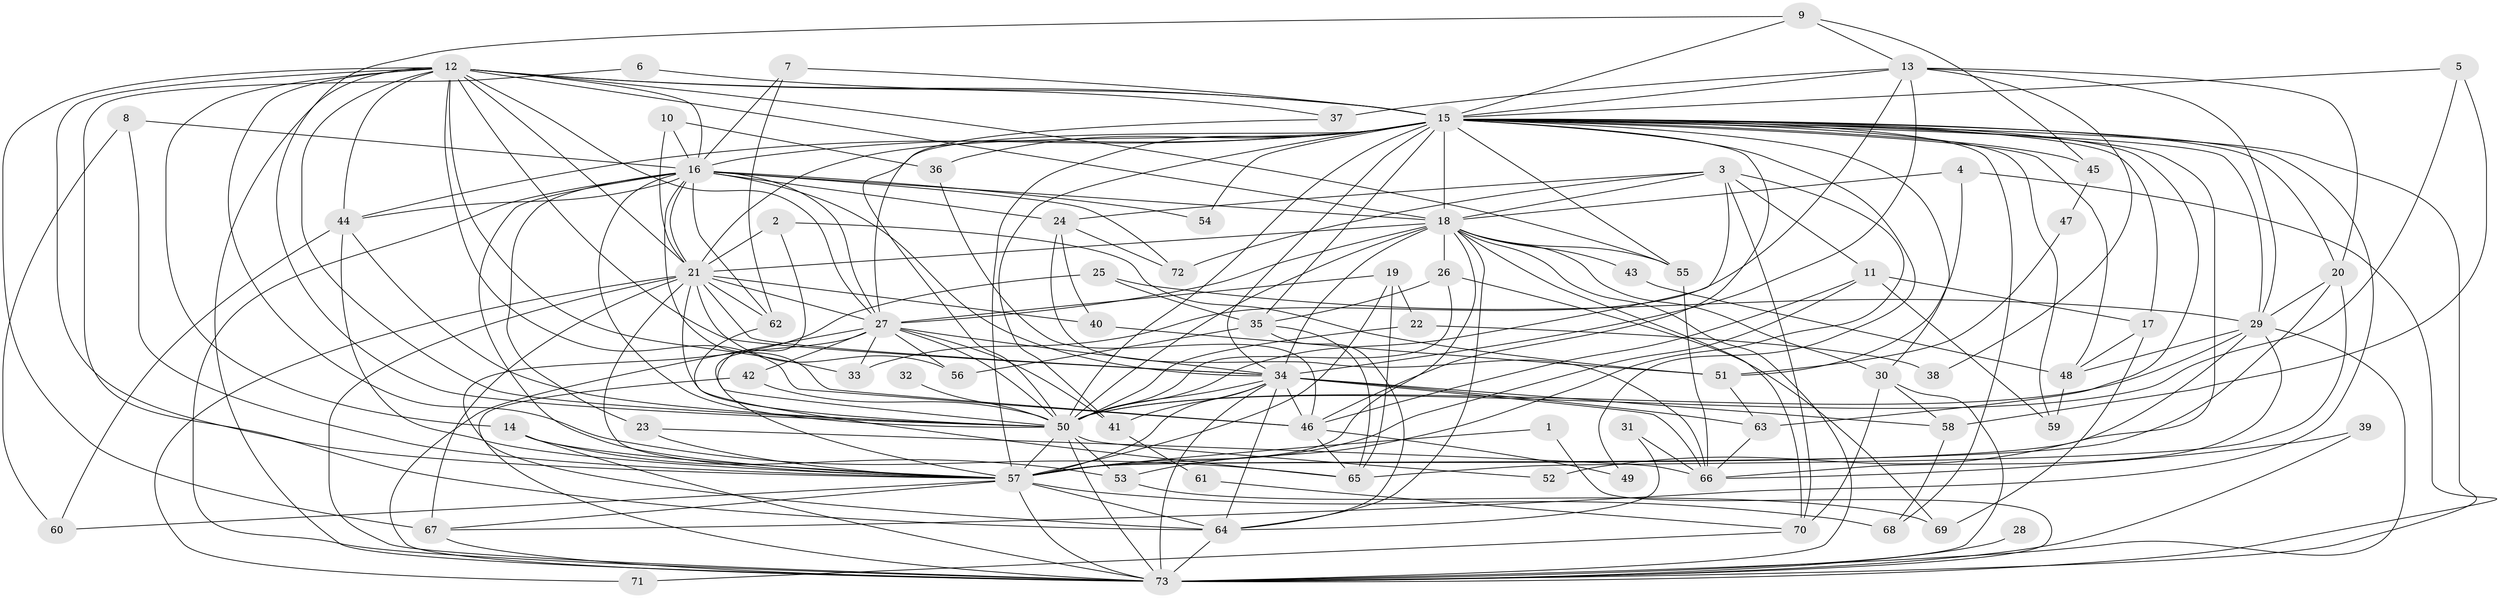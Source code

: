 // original degree distribution, {20: 0.0410958904109589, 22: 0.00684931506849315, 45: 0.00684931506849315, 25: 0.00684931506849315, 24: 0.00684931506849315, 9: 0.0136986301369863, 3: 0.23972602739726026, 8: 0.0136986301369863, 4: 0.0684931506849315, 10: 0.00684931506849315, 2: 0.5136986301369864, 5: 0.0547945205479452, 6: 0.0136986301369863, 7: 0.00684931506849315}
// Generated by graph-tools (version 1.1) at 2025/01/03/09/25 03:01:37]
// undirected, 73 vertices, 217 edges
graph export_dot {
graph [start="1"]
  node [color=gray90,style=filled];
  1;
  2;
  3;
  4;
  5;
  6;
  7;
  8;
  9;
  10;
  11;
  12;
  13;
  14;
  15;
  16;
  17;
  18;
  19;
  20;
  21;
  22;
  23;
  24;
  25;
  26;
  27;
  28;
  29;
  30;
  31;
  32;
  33;
  34;
  35;
  36;
  37;
  38;
  39;
  40;
  41;
  42;
  43;
  44;
  45;
  46;
  47;
  48;
  49;
  50;
  51;
  52;
  53;
  54;
  55;
  56;
  57;
  58;
  59;
  60;
  61;
  62;
  63;
  64;
  65;
  66;
  67;
  68;
  69;
  70;
  71;
  72;
  73;
  1 -- 57 [weight=1.0];
  1 -- 73 [weight=1.0];
  2 -- 21 [weight=1.0];
  2 -- 50 [weight=1.0];
  2 -- 51 [weight=1.0];
  3 -- 11 [weight=1.0];
  3 -- 18 [weight=1.0];
  3 -- 24 [weight=1.0];
  3 -- 50 [weight=1.0];
  3 -- 53 [weight=1.0];
  3 -- 70 [weight=1.0];
  3 -- 72 [weight=1.0];
  4 -- 18 [weight=1.0];
  4 -- 51 [weight=1.0];
  4 -- 73 [weight=1.0];
  5 -- 15 [weight=1.0];
  5 -- 50 [weight=1.0];
  5 -- 58 [weight=1.0];
  6 -- 15 [weight=1.0];
  6 -- 64 [weight=1.0];
  7 -- 15 [weight=1.0];
  7 -- 16 [weight=1.0];
  7 -- 62 [weight=1.0];
  8 -- 16 [weight=1.0];
  8 -- 57 [weight=1.0];
  8 -- 60 [weight=1.0];
  9 -- 13 [weight=1.0];
  9 -- 15 [weight=1.0];
  9 -- 45 [weight=1.0];
  9 -- 50 [weight=1.0];
  10 -- 16 [weight=1.0];
  10 -- 21 [weight=1.0];
  10 -- 36 [weight=1.0];
  11 -- 17 [weight=1.0];
  11 -- 46 [weight=1.0];
  11 -- 57 [weight=1.0];
  11 -- 59 [weight=1.0];
  12 -- 14 [weight=1.0];
  12 -- 15 [weight=2.0];
  12 -- 16 [weight=1.0];
  12 -- 18 [weight=1.0];
  12 -- 21 [weight=2.0];
  12 -- 27 [weight=1.0];
  12 -- 33 [weight=1.0];
  12 -- 34 [weight=1.0];
  12 -- 37 [weight=1.0];
  12 -- 44 [weight=1.0];
  12 -- 46 [weight=2.0];
  12 -- 50 [weight=1.0];
  12 -- 55 [weight=1.0];
  12 -- 57 [weight=1.0];
  12 -- 65 [weight=1.0];
  12 -- 67 [weight=1.0];
  12 -- 73 [weight=1.0];
  13 -- 15 [weight=1.0];
  13 -- 20 [weight=1.0];
  13 -- 29 [weight=1.0];
  13 -- 33 [weight=1.0];
  13 -- 34 [weight=1.0];
  13 -- 37 [weight=2.0];
  13 -- 38 [weight=2.0];
  14 -- 53 [weight=1.0];
  14 -- 57 [weight=1.0];
  14 -- 73 [weight=1.0];
  15 -- 16 [weight=1.0];
  15 -- 17 [weight=1.0];
  15 -- 18 [weight=2.0];
  15 -- 20 [weight=1.0];
  15 -- 21 [weight=2.0];
  15 -- 27 [weight=4.0];
  15 -- 29 [weight=1.0];
  15 -- 30 [weight=1.0];
  15 -- 34 [weight=1.0];
  15 -- 35 [weight=1.0];
  15 -- 36 [weight=1.0];
  15 -- 41 [weight=1.0];
  15 -- 44 [weight=1.0];
  15 -- 45 [weight=1.0];
  15 -- 46 [weight=1.0];
  15 -- 48 [weight=1.0];
  15 -- 49 [weight=2.0];
  15 -- 50 [weight=1.0];
  15 -- 52 [weight=1.0];
  15 -- 54 [weight=2.0];
  15 -- 55 [weight=1.0];
  15 -- 57 [weight=2.0];
  15 -- 59 [weight=1.0];
  15 -- 63 [weight=2.0];
  15 -- 67 [weight=1.0];
  15 -- 68 [weight=1.0];
  15 -- 73 [weight=2.0];
  16 -- 18 [weight=1.0];
  16 -- 21 [weight=1.0];
  16 -- 23 [weight=1.0];
  16 -- 24 [weight=1.0];
  16 -- 27 [weight=1.0];
  16 -- 34 [weight=2.0];
  16 -- 44 [weight=1.0];
  16 -- 46 [weight=1.0];
  16 -- 50 [weight=1.0];
  16 -- 54 [weight=1.0];
  16 -- 57 [weight=1.0];
  16 -- 62 [weight=1.0];
  16 -- 72 [weight=1.0];
  16 -- 73 [weight=1.0];
  17 -- 48 [weight=1.0];
  17 -- 69 [weight=1.0];
  18 -- 21 [weight=1.0];
  18 -- 26 [weight=2.0];
  18 -- 27 [weight=2.0];
  18 -- 30 [weight=1.0];
  18 -- 34 [weight=1.0];
  18 -- 43 [weight=1.0];
  18 -- 50 [weight=1.0];
  18 -- 55 [weight=1.0];
  18 -- 57 [weight=1.0];
  18 -- 64 [weight=1.0];
  18 -- 70 [weight=1.0];
  18 -- 73 [weight=1.0];
  19 -- 22 [weight=1.0];
  19 -- 27 [weight=1.0];
  19 -- 57 [weight=1.0];
  19 -- 65 [weight=1.0];
  20 -- 29 [weight=1.0];
  20 -- 57 [weight=1.0];
  20 -- 65 [weight=1.0];
  21 -- 27 [weight=2.0];
  21 -- 34 [weight=1.0];
  21 -- 40 [weight=1.0];
  21 -- 50 [weight=1.0];
  21 -- 56 [weight=1.0];
  21 -- 57 [weight=1.0];
  21 -- 62 [weight=1.0];
  21 -- 67 [weight=1.0];
  21 -- 71 [weight=1.0];
  21 -- 73 [weight=2.0];
  22 -- 38 [weight=1.0];
  22 -- 50 [weight=1.0];
  23 -- 57 [weight=1.0];
  23 -- 66 [weight=1.0];
  24 -- 40 [weight=1.0];
  24 -- 66 [weight=1.0];
  24 -- 72 [weight=1.0];
  25 -- 29 [weight=1.0];
  25 -- 35 [weight=1.0];
  25 -- 64 [weight=1.0];
  26 -- 35 [weight=1.0];
  26 -- 50 [weight=1.0];
  26 -- 69 [weight=1.0];
  27 -- 33 [weight=1.0];
  27 -- 34 [weight=2.0];
  27 -- 41 [weight=1.0];
  27 -- 42 [weight=1.0];
  27 -- 50 [weight=1.0];
  27 -- 56 [weight=1.0];
  27 -- 57 [weight=1.0];
  27 -- 73 [weight=1.0];
  28 -- 73 [weight=1.0];
  29 -- 48 [weight=1.0];
  29 -- 50 [weight=1.0];
  29 -- 57 [weight=1.0];
  29 -- 66 [weight=1.0];
  29 -- 73 [weight=1.0];
  30 -- 58 [weight=1.0];
  30 -- 70 [weight=1.0];
  30 -- 73 [weight=1.0];
  31 -- 64 [weight=1.0];
  31 -- 66 [weight=1.0];
  32 -- 50 [weight=1.0];
  34 -- 41 [weight=1.0];
  34 -- 46 [weight=1.0];
  34 -- 50 [weight=2.0];
  34 -- 57 [weight=1.0];
  34 -- 58 [weight=1.0];
  34 -- 63 [weight=1.0];
  34 -- 64 [weight=1.0];
  34 -- 66 [weight=2.0];
  34 -- 73 [weight=1.0];
  35 -- 56 [weight=1.0];
  35 -- 64 [weight=1.0];
  35 -- 65 [weight=1.0];
  36 -- 46 [weight=1.0];
  37 -- 50 [weight=1.0];
  39 -- 66 [weight=1.0];
  39 -- 73 [weight=1.0];
  40 -- 51 [weight=1.0];
  41 -- 61 [weight=1.0];
  42 -- 50 [weight=1.0];
  42 -- 73 [weight=1.0];
  43 -- 48 [weight=1.0];
  44 -- 50 [weight=1.0];
  44 -- 57 [weight=1.0];
  44 -- 60 [weight=1.0];
  45 -- 47 [weight=1.0];
  46 -- 49 [weight=1.0];
  46 -- 65 [weight=1.0];
  47 -- 51 [weight=1.0];
  48 -- 59 [weight=1.0];
  50 -- 52 [weight=1.0];
  50 -- 53 [weight=1.0];
  50 -- 57 [weight=2.0];
  50 -- 73 [weight=1.0];
  51 -- 63 [weight=1.0];
  53 -- 69 [weight=1.0];
  55 -- 66 [weight=1.0];
  57 -- 60 [weight=1.0];
  57 -- 64 [weight=1.0];
  57 -- 67 [weight=1.0];
  57 -- 68 [weight=1.0];
  57 -- 73 [weight=1.0];
  58 -- 68 [weight=1.0];
  61 -- 70 [weight=1.0];
  62 -- 65 [weight=1.0];
  63 -- 66 [weight=1.0];
  64 -- 73 [weight=1.0];
  67 -- 73 [weight=1.0];
  70 -- 71 [weight=1.0];
}
